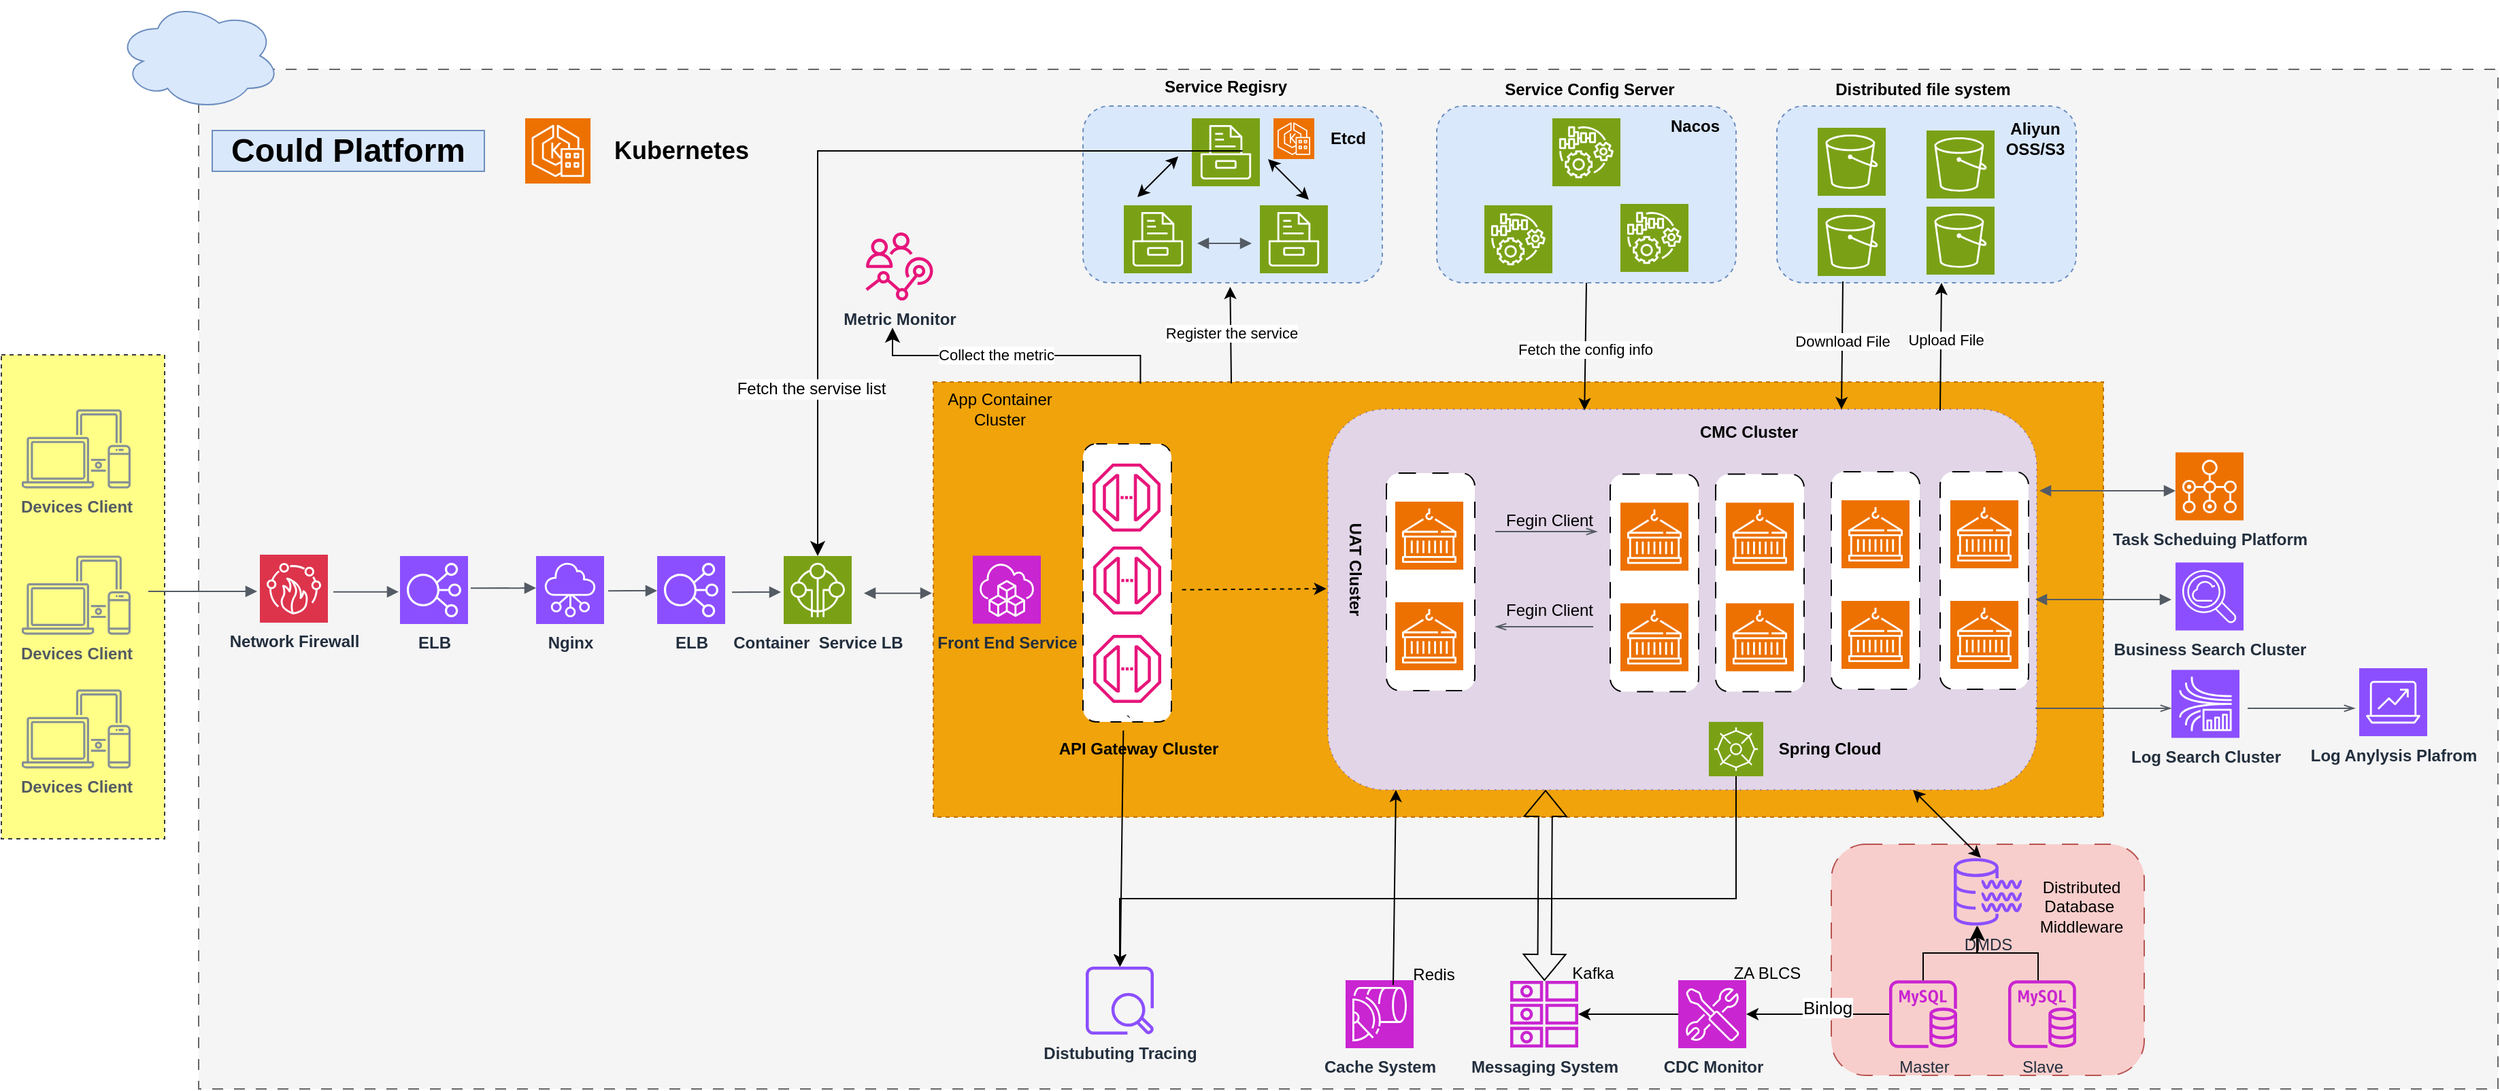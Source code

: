 <mxfile version="23.1.5" type="device">
  <diagram id="Ht1M8jgEwFfnCIfOTk4-" name="Page-1">
    <mxGraphModel dx="1866" dy="1186" grid="1" gridSize="10" guides="1" tooltips="1" connect="1" arrows="1" fold="1" page="1" pageScale="1" pageWidth="1169" pageHeight="827" math="0" shadow="0">
      <root>
        <mxCell id="0" />
        <mxCell id="1" parent="0" />
        <mxCell id="VlhuwPT00PU0j__g9Q57-155" value="" style="rounded=0;whiteSpace=wrap;html=1;fillColor=#ffff88;strokeColor=#36393d;dashed=1;" vertex="1" parent="1">
          <mxGeometry x="45" y="270" width="120" height="356" as="geometry" />
        </mxCell>
        <mxCell id="VlhuwPT00PU0j__g9Q57-2" value="" style="rounded=0;whiteSpace=wrap;html=1;dashed=1;dashPattern=8 8;fillColor=#f5f5f5;fontColor=#333333;strokeColor=#666666;" vertex="1" parent="1">
          <mxGeometry x="190" y="60" width="1690" height="750" as="geometry" />
        </mxCell>
        <mxCell id="VlhuwPT00PU0j__g9Q57-3" value="" style="ellipse;shape=cloud;whiteSpace=wrap;html=1;fillColor=#dae8fc;strokeColor=#6c8ebf;" vertex="1" parent="1">
          <mxGeometry x="130" y="10" width="120" height="80" as="geometry" />
        </mxCell>
        <mxCell id="VlhuwPT00PU0j__g9Q57-4" value="&lt;font style=&quot;font-size: 24px;&quot;&gt;&lt;b&gt;Could Platform&lt;/b&gt;&lt;/font&gt;" style="text;html=1;align=center;verticalAlign=middle;whiteSpace=wrap;rounded=0;fillColor=#dae8fc;strokeColor=#6c8ebf;" vertex="1" parent="1">
          <mxGeometry x="200" y="105" width="200" height="30" as="geometry" />
        </mxCell>
        <mxCell id="VlhuwPT00PU0j__g9Q57-5" value="" style="sketch=0;points=[[0,0,0],[0.25,0,0],[0.5,0,0],[0.75,0,0],[1,0,0],[0,1,0],[0.25,1,0],[0.5,1,0],[0.75,1,0],[1,1,0],[0,0.25,0],[0,0.5,0],[0,0.75,0],[1,0.25,0],[1,0.5,0],[1,0.75,0]];outlineConnect=0;fontColor=#232F3E;fillColor=#ED7100;strokeColor=#ffffff;dashed=0;verticalLabelPosition=bottom;verticalAlign=top;align=center;html=1;fontSize=12;fontStyle=0;aspect=fixed;shape=mxgraph.aws4.resourceIcon;resIcon=mxgraph.aws4.eks_anywhere;" vertex="1" parent="1">
          <mxGeometry x="430" y="96" width="48" height="48" as="geometry" />
        </mxCell>
        <mxCell id="VlhuwPT00PU0j__g9Q57-6" value="&lt;b&gt;&lt;font style=&quot;font-size: 18px;&quot;&gt;Kubernetes&lt;/font&gt;&lt;/b&gt;" style="text;html=1;align=center;verticalAlign=middle;whiteSpace=wrap;rounded=0;" vertex="1" parent="1">
          <mxGeometry x="490" y="105" width="110" height="30" as="geometry" />
        </mxCell>
        <mxCell id="VlhuwPT00PU0j__g9Q57-7" value="&lt;b&gt;Devices Client&lt;/b&gt;" style="sketch=0;outlineConnect=0;gradientColor=none;fontColor=#545B64;strokeColor=none;fillColor=#879196;dashed=0;verticalLabelPosition=bottom;verticalAlign=top;align=center;html=1;fontSize=12;fontStyle=0;aspect=fixed;shape=mxgraph.aws4.illustration_devices;pointerEvents=1" vertex="1" parent="1">
          <mxGeometry x="60" y="417.6" width="80" height="58.4" as="geometry" />
        </mxCell>
        <mxCell id="VlhuwPT00PU0j__g9Q57-9" value="" style="edgeStyle=orthogonalEdgeStyle;html=1;endArrow=block;elbow=vertical;startArrow=none;endFill=1;strokeColor=#545B64;rounded=0;" edge="1" parent="1">
          <mxGeometry width="100" relative="1" as="geometry">
            <mxPoint x="153" y="444" as="sourcePoint" />
            <mxPoint x="233" y="444" as="targetPoint" />
            <Array as="points">
              <mxPoint x="173" y="444" />
              <mxPoint x="173" y="444" />
            </Array>
          </mxGeometry>
        </mxCell>
        <mxCell id="VlhuwPT00PU0j__g9Q57-10" value="&lt;b&gt;Network Firewall&lt;/b&gt;" style="sketch=0;points=[[0,0,0],[0.25,0,0],[0.5,0,0],[0.75,0,0],[1,0,0],[0,1,0],[0.25,1,0],[0.5,1,0],[0.75,1,0],[1,1,0],[0,0.25,0],[0,0.5,0],[0,0.75,0],[1,0.25,0],[1,0.5,0],[1,0.75,0]];outlineConnect=0;fontColor=#232F3E;fillColor=#DD344C;strokeColor=#ffffff;dashed=0;verticalLabelPosition=bottom;verticalAlign=top;align=center;html=1;fontSize=12;fontStyle=0;aspect=fixed;shape=mxgraph.aws4.resourceIcon;resIcon=mxgraph.aws4.firewall_manager;" vertex="1" parent="1">
          <mxGeometry x="235" y="417" width="50" height="50" as="geometry" />
        </mxCell>
        <mxCell id="VlhuwPT00PU0j__g9Q57-12" value="&lt;b&gt;Nginx&lt;/b&gt;" style="sketch=0;points=[[0,0,0],[0.25,0,0],[0.5,0,0],[0.75,0,0],[1,0,0],[0,1,0],[0.25,1,0],[0.5,1,0],[0.75,1,0],[1,1,0],[0,0.25,0],[0,0.5,0],[0,0.75,0],[1,0.25,0],[1,0.5,0],[1,0.75,0]];outlineConnect=0;fontColor=#232F3E;fillColor=#8C4FFF;strokeColor=#ffffff;dashed=0;verticalLabelPosition=bottom;verticalAlign=top;align=center;html=1;fontSize=12;fontStyle=0;aspect=fixed;shape=mxgraph.aws4.resourceIcon;resIcon=mxgraph.aws4.networking_and_content_delivery;" vertex="1" parent="1">
          <mxGeometry x="438" y="418" width="50" height="50" as="geometry" />
        </mxCell>
        <mxCell id="VlhuwPT00PU0j__g9Q57-15" value="&lt;b&gt;ELB&lt;/b&gt;" style="sketch=0;points=[[0,0,0],[0.25,0,0],[0.5,0,0],[0.75,0,0],[1,0,0],[0,1,0],[0.25,1,0],[0.5,1,0],[0.75,1,0],[1,1,0],[0,0.25,0],[0,0.5,0],[0,0.75,0],[1,0.25,0],[1,0.5,0],[1,0.75,0]];outlineConnect=0;fontColor=#232F3E;fillColor=#8C4FFF;strokeColor=#ffffff;dashed=0;verticalLabelPosition=bottom;verticalAlign=top;align=center;html=1;fontSize=12;fontStyle=0;aspect=fixed;shape=mxgraph.aws4.resourceIcon;resIcon=mxgraph.aws4.elastic_load_balancing;" vertex="1" parent="1">
          <mxGeometry x="338" y="418" width="50" height="50" as="geometry" />
        </mxCell>
        <mxCell id="VlhuwPT00PU0j__g9Q57-16" value="&lt;b&gt;ELB&lt;/b&gt;" style="sketch=0;points=[[0,0,0],[0.25,0,0],[0.5,0,0],[0.75,0,0],[1,0,0],[0,1,0],[0.25,1,0],[0.5,1,0],[0.75,1,0],[1,1,0],[0,0.25,0],[0,0.5,0],[0,0.75,0],[1,0.25,0],[1,0.5,0],[1,0.75,0]];outlineConnect=0;fontColor=#232F3E;fillColor=#8C4FFF;strokeColor=#ffffff;dashed=0;verticalLabelPosition=bottom;verticalAlign=top;align=center;html=1;fontSize=12;fontStyle=0;aspect=fixed;shape=mxgraph.aws4.resourceIcon;resIcon=mxgraph.aws4.elastic_load_balancing;" vertex="1" parent="1">
          <mxGeometry x="527" y="418" width="50" height="50" as="geometry" />
        </mxCell>
        <mxCell id="VlhuwPT00PU0j__g9Q57-17" value="&lt;b&gt;Container&amp;nbsp; Service LB&lt;/b&gt;" style="sketch=0;points=[[0,0,0],[0.25,0,0],[0.5,0,0],[0.75,0,0],[1,0,0],[0,1,0],[0.25,1,0],[0.5,1,0],[0.75,1,0],[1,1,0],[0,0.25,0],[0,0.5,0],[0,0.75,0],[1,0.25,0],[1,0.5,0],[1,0.75,0]];outlineConnect=0;fontColor=#232F3E;fillColor=#7AA116;strokeColor=#ffffff;dashed=0;verticalLabelPosition=bottom;verticalAlign=top;align=center;html=1;fontSize=12;fontStyle=0;aspect=fixed;shape=mxgraph.aws4.resourceIcon;resIcon=mxgraph.aws4.internet_of_things;" vertex="1" parent="1">
          <mxGeometry x="620" y="418" width="50" height="50" as="geometry" />
        </mxCell>
        <mxCell id="VlhuwPT00PU0j__g9Q57-18" value="" style="rounded=0;whiteSpace=wrap;html=1;dashed=1;fillColor=#f0a30a;fontColor=#000000;strokeColor=#BD7000;" vertex="1" parent="1">
          <mxGeometry x="730" y="290" width="860" height="320" as="geometry" />
        </mxCell>
        <mxCell id="VlhuwPT00PU0j__g9Q57-22" value="" style="rounded=1;whiteSpace=wrap;html=1;dashed=1;fillColor=#dae8fc;strokeColor=#6c8ebf;" vertex="1" parent="1">
          <mxGeometry x="840" y="87" width="220" height="130" as="geometry" />
        </mxCell>
        <mxCell id="VlhuwPT00PU0j__g9Q57-19" value="" style="sketch=0;points=[[0,0,0],[0.25,0,0],[0.5,0,0],[0.75,0,0],[1,0,0],[0,1,0],[0.25,1,0],[0.5,1,0],[0.75,1,0],[1,1,0],[0,0.25,0],[0,0.5,0],[0,0.75,0],[1,0.25,0],[1,0.5,0],[1,0.75,0]];outlineConnect=0;fontColor=#232F3E;fillColor=#7AA116;strokeColor=#ffffff;dashed=0;verticalLabelPosition=bottom;verticalAlign=top;align=center;html=1;fontSize=12;fontStyle=0;aspect=fixed;shape=mxgraph.aws4.resourceIcon;resIcon=mxgraph.aws4.storage;" vertex="1" parent="1">
          <mxGeometry x="920" y="96" width="50" height="50" as="geometry" />
        </mxCell>
        <mxCell id="VlhuwPT00PU0j__g9Q57-20" value="" style="sketch=0;points=[[0,0,0],[0.25,0,0],[0.5,0,0],[0.75,0,0],[1,0,0],[0,1,0],[0.25,1,0],[0.5,1,0],[0.75,1,0],[1,1,0],[0,0.25,0],[0,0.5,0],[0,0.75,0],[1,0.25,0],[1,0.5,0],[1,0.75,0]];outlineConnect=0;fontColor=#232F3E;fillColor=#7AA116;strokeColor=#ffffff;dashed=0;verticalLabelPosition=bottom;verticalAlign=top;align=center;html=1;fontSize=12;fontStyle=0;aspect=fixed;shape=mxgraph.aws4.resourceIcon;resIcon=mxgraph.aws4.storage;" vertex="1" parent="1">
          <mxGeometry x="870" y="160" width="50" height="50" as="geometry" />
        </mxCell>
        <mxCell id="VlhuwPT00PU0j__g9Q57-21" value="" style="sketch=0;points=[[0,0,0],[0.25,0,0],[0.5,0,0],[0.75,0,0],[1,0,0],[0,1,0],[0.25,1,0],[0.5,1,0],[0.75,1,0],[1,1,0],[0,0.25,0],[0,0.5,0],[0,0.75,0],[1,0.25,0],[1,0.5,0],[1,0.75,0]];outlineConnect=0;fontColor=#232F3E;fillColor=#7AA116;strokeColor=#ffffff;dashed=0;verticalLabelPosition=bottom;verticalAlign=top;align=center;html=1;fontSize=12;fontStyle=0;aspect=fixed;shape=mxgraph.aws4.resourceIcon;resIcon=mxgraph.aws4.storage;" vertex="1" parent="1">
          <mxGeometry x="970" y="160" width="50" height="50" as="geometry" />
        </mxCell>
        <mxCell id="VlhuwPT00PU0j__g9Q57-23" value="&lt;b&gt;Service Regisry&lt;/b&gt;" style="text;html=1;align=center;verticalAlign=middle;whiteSpace=wrap;rounded=0;" vertex="1" parent="1">
          <mxGeometry x="890" y="58" width="110" height="30" as="geometry" />
        </mxCell>
        <mxCell id="VlhuwPT00PU0j__g9Q57-25" value="" style="rounded=1;whiteSpace=wrap;html=1;dashed=1;fillColor=#dae8fc;strokeColor=#6c8ebf;" vertex="1" parent="1">
          <mxGeometry x="1100" y="87" width="220" height="130" as="geometry" />
        </mxCell>
        <mxCell id="VlhuwPT00PU0j__g9Q57-24" value="" style="sketch=0;points=[[0,0,0],[0.25,0,0],[0.5,0,0],[0.75,0,0],[1,0,0],[0,1,0],[0.25,1,0],[0.5,1,0],[0.75,1,0],[1,1,0],[0,0.25,0],[0,0.5,0],[0,0.75,0],[1,0.25,0],[1,0.5,0],[1,0.75,0]];outlineConnect=0;fontColor=#232F3E;fillColor=#7AA116;strokeColor=#ffffff;dashed=0;verticalLabelPosition=bottom;verticalAlign=top;align=center;html=1;fontSize=12;fontStyle=0;aspect=fixed;shape=mxgraph.aws4.resourceIcon;resIcon=mxgraph.aws4.iot_things_graph;" vertex="1" parent="1">
          <mxGeometry x="1185" y="96" width="50" height="50" as="geometry" />
        </mxCell>
        <mxCell id="VlhuwPT00PU0j__g9Q57-27" value="" style="sketch=0;points=[[0,0,0],[0.25,0,0],[0.5,0,0],[0.75,0,0],[1,0,0],[0,1,0],[0.25,1,0],[0.5,1,0],[0.75,1,0],[1,1,0],[0,0.25,0],[0,0.5,0],[0,0.75,0],[1,0.25,0],[1,0.5,0],[1,0.75,0]];outlineConnect=0;fontColor=#232F3E;fillColor=#7AA116;strokeColor=#ffffff;dashed=0;verticalLabelPosition=bottom;verticalAlign=top;align=center;html=1;fontSize=12;fontStyle=0;aspect=fixed;shape=mxgraph.aws4.resourceIcon;resIcon=mxgraph.aws4.iot_things_graph;" vertex="1" parent="1">
          <mxGeometry x="1135" y="160" width="50" height="50" as="geometry" />
        </mxCell>
        <mxCell id="VlhuwPT00PU0j__g9Q57-28" value="" style="sketch=0;points=[[0,0,0],[0.25,0,0],[0.5,0,0],[0.75,0,0],[1,0,0],[0,1,0],[0.25,1,0],[0.5,1,0],[0.75,1,0],[1,1,0],[0,0.25,0],[0,0.5,0],[0,0.75,0],[1,0.25,0],[1,0.5,0],[1,0.75,0]];outlineConnect=0;fontColor=#232F3E;fillColor=#7AA116;strokeColor=#ffffff;dashed=0;verticalLabelPosition=bottom;verticalAlign=top;align=center;html=1;fontSize=12;fontStyle=0;aspect=fixed;shape=mxgraph.aws4.resourceIcon;resIcon=mxgraph.aws4.iot_things_graph;" vertex="1" parent="1">
          <mxGeometry x="1235" y="159" width="50" height="50" as="geometry" />
        </mxCell>
        <mxCell id="VlhuwPT00PU0j__g9Q57-29" value="&lt;b&gt;Service Config Server&lt;/b&gt;" style="text;html=1;align=center;verticalAlign=middle;whiteSpace=wrap;rounded=0;" vertex="1" parent="1">
          <mxGeometry x="1125" y="60" width="175" height="30" as="geometry" />
        </mxCell>
        <mxCell id="VlhuwPT00PU0j__g9Q57-30" value="" style="rounded=1;whiteSpace=wrap;html=1;dashed=1;fillColor=#dae8fc;strokeColor=#6c8ebf;" vertex="1" parent="1">
          <mxGeometry x="1350" y="87" width="220" height="130" as="geometry" />
        </mxCell>
        <mxCell id="VlhuwPT00PU0j__g9Q57-31" value="&lt;b&gt;Distributed file system&lt;/b&gt;" style="text;html=1;align=center;verticalAlign=middle;whiteSpace=wrap;rounded=0;" vertex="1" parent="1">
          <mxGeometry x="1370" y="60" width="175" height="30" as="geometry" />
        </mxCell>
        <mxCell id="VlhuwPT00PU0j__g9Q57-32" value="&lt;b&gt;Etcd&lt;/b&gt;" style="text;html=1;align=center;verticalAlign=middle;whiteSpace=wrap;rounded=0;" vertex="1" parent="1">
          <mxGeometry x="1005" y="96" width="60" height="30" as="geometry" />
        </mxCell>
        <mxCell id="VlhuwPT00PU0j__g9Q57-33" value="" style="sketch=0;points=[[0,0,0],[0.25,0,0],[0.5,0,0],[0.75,0,0],[1,0,0],[0,1,0],[0.25,1,0],[0.5,1,0],[0.75,1,0],[1,1,0],[0,0.25,0],[0,0.5,0],[0,0.75,0],[1,0.25,0],[1,0.5,0],[1,0.75,0]];outlineConnect=0;fontColor=#232F3E;fillColor=#ED7100;strokeColor=#ffffff;dashed=0;verticalLabelPosition=bottom;verticalAlign=top;align=center;html=1;fontSize=12;fontStyle=0;aspect=fixed;shape=mxgraph.aws4.resourceIcon;resIcon=mxgraph.aws4.eks_anywhere;" vertex="1" parent="1">
          <mxGeometry x="980" y="96" width="30" height="30" as="geometry" />
        </mxCell>
        <mxCell id="VlhuwPT00PU0j__g9Q57-34" value="&lt;b&gt;Nacos&lt;/b&gt;" style="text;html=1;align=center;verticalAlign=middle;whiteSpace=wrap;rounded=0;" vertex="1" parent="1">
          <mxGeometry x="1260" y="87" width="60" height="30" as="geometry" />
        </mxCell>
        <mxCell id="VlhuwPT00PU0j__g9Q57-35" value="" style="sketch=0;points=[[0,0,0],[0.25,0,0],[0.5,0,0],[0.75,0,0],[1,0,0],[0,1,0],[0.25,1,0],[0.5,1,0],[0.75,1,0],[1,1,0],[0,0.25,0],[0,0.5,0],[0,0.75,0],[1,0.25,0],[1,0.5,0],[1,0.75,0]];outlineConnect=0;fontColor=#232F3E;fillColor=#7AA116;strokeColor=#ffffff;dashed=0;verticalLabelPosition=bottom;verticalAlign=top;align=center;html=1;fontSize=12;fontStyle=0;aspect=fixed;shape=mxgraph.aws4.resourceIcon;resIcon=mxgraph.aws4.s3;" vertex="1" parent="1">
          <mxGeometry x="1380" y="103" width="50" height="50" as="geometry" />
        </mxCell>
        <mxCell id="VlhuwPT00PU0j__g9Q57-36" value="" style="sketch=0;points=[[0,0,0],[0.25,0,0],[0.5,0,0],[0.75,0,0],[1,0,0],[0,1,0],[0.25,1,0],[0.5,1,0],[0.75,1,0],[1,1,0],[0,0.25,0],[0,0.5,0],[0,0.75,0],[1,0.25,0],[1,0.5,0],[1,0.75,0]];outlineConnect=0;fontColor=#232F3E;fillColor=#7AA116;strokeColor=#ffffff;dashed=0;verticalLabelPosition=bottom;verticalAlign=top;align=center;html=1;fontSize=12;fontStyle=0;aspect=fixed;shape=mxgraph.aws4.resourceIcon;resIcon=mxgraph.aws4.s3;" vertex="1" parent="1">
          <mxGeometry x="1460" y="105" width="50" height="50" as="geometry" />
        </mxCell>
        <mxCell id="VlhuwPT00PU0j__g9Q57-37" value="" style="sketch=0;points=[[0,0,0],[0.25,0,0],[0.5,0,0],[0.75,0,0],[1,0,0],[0,1,0],[0.25,1,0],[0.5,1,0],[0.75,1,0],[1,1,0],[0,0.25,0],[0,0.5,0],[0,0.75,0],[1,0.25,0],[1,0.5,0],[1,0.75,0]];outlineConnect=0;fontColor=#232F3E;fillColor=#7AA116;strokeColor=#ffffff;dashed=0;verticalLabelPosition=bottom;verticalAlign=top;align=center;html=1;fontSize=12;fontStyle=0;aspect=fixed;shape=mxgraph.aws4.resourceIcon;resIcon=mxgraph.aws4.s3;" vertex="1" parent="1">
          <mxGeometry x="1380" y="162" width="50" height="50" as="geometry" />
        </mxCell>
        <mxCell id="VlhuwPT00PU0j__g9Q57-38" value="" style="sketch=0;points=[[0,0,0],[0.25,0,0],[0.5,0,0],[0.75,0,0],[1,0,0],[0,1,0],[0.25,1,0],[0.5,1,0],[0.75,1,0],[1,1,0],[0,0.25,0],[0,0.5,0],[0,0.75,0],[1,0.25,0],[1,0.5,0],[1,0.75,0]];outlineConnect=0;fontColor=#232F3E;fillColor=#7AA116;strokeColor=#ffffff;dashed=0;verticalLabelPosition=bottom;verticalAlign=top;align=center;html=1;fontSize=12;fontStyle=0;aspect=fixed;shape=mxgraph.aws4.resourceIcon;resIcon=mxgraph.aws4.s3;" vertex="1" parent="1">
          <mxGeometry x="1460" y="161" width="50" height="50" as="geometry" />
        </mxCell>
        <mxCell id="VlhuwPT00PU0j__g9Q57-39" value="Aliyun OSS/S3" style="text;html=1;align=center;verticalAlign=middle;whiteSpace=wrap;rounded=0;fontStyle=1" vertex="1" parent="1">
          <mxGeometry x="1510" y="96" width="60" height="30" as="geometry" />
        </mxCell>
        <mxCell id="VlhuwPT00PU0j__g9Q57-40" value="&lt;b&gt;Metric Monitor&lt;/b&gt;" style="sketch=0;outlineConnect=0;fontColor=#232F3E;gradientColor=none;fillColor=#E7157B;strokeColor=none;dashed=0;verticalLabelPosition=bottom;verticalAlign=top;align=center;html=1;fontSize=12;fontStyle=0;aspect=fixed;pointerEvents=1;shape=mxgraph.aws4.cloudwatch_cross_account_observability;" vertex="1" parent="1">
          <mxGeometry x="680" y="180" width="50" height="50" as="geometry" />
        </mxCell>
        <mxCell id="VlhuwPT00PU0j__g9Q57-41" value="" style="endArrow=classic;startArrow=classic;html=1;rounded=0;" edge="1" parent="1">
          <mxGeometry width="50" height="50" relative="1" as="geometry">
            <mxPoint x="880" y="154" as="sourcePoint" />
            <mxPoint x="910" y="124" as="targetPoint" />
          </mxGeometry>
        </mxCell>
        <mxCell id="VlhuwPT00PU0j__g9Q57-42" value="" style="endArrow=classic;startArrow=classic;html=1;rounded=0;" edge="1" parent="1">
          <mxGeometry width="50" height="50" relative="1" as="geometry">
            <mxPoint x="1006.0" y="156" as="sourcePoint" />
            <mxPoint x="976.0" y="126" as="targetPoint" />
          </mxGeometry>
        </mxCell>
        <mxCell id="VlhuwPT00PU0j__g9Q57-44" value="" style="edgeStyle=orthogonalEdgeStyle;html=1;endArrow=block;elbow=vertical;startArrow=block;startFill=1;endFill=1;strokeColor=#545B64;rounded=0;" edge="1" parent="1">
          <mxGeometry width="100" relative="1" as="geometry">
            <mxPoint x="924" y="188" as="sourcePoint" />
            <mxPoint x="964" y="188" as="targetPoint" />
          </mxGeometry>
        </mxCell>
        <mxCell id="VlhuwPT00PU0j__g9Q57-48" value="" style="edgeStyle=segmentEdgeStyle;endArrow=classic;html=1;curved=0;rounded=0;endSize=8;startSize=8;exitX=0.454;exitY=0.08;exitDx=0;exitDy=0;exitPerimeter=0;" edge="1" parent="1" source="VlhuwPT00PU0j__g9Q57-2" target="VlhuwPT00PU0j__g9Q57-17">
          <mxGeometry width="50" height="50" relative="1" as="geometry">
            <mxPoint x="790" y="310" as="sourcePoint" />
            <mxPoint x="840" y="260" as="targetPoint" />
          </mxGeometry>
        </mxCell>
        <mxCell id="VlhuwPT00PU0j__g9Q57-49" value="&lt;font style=&quot;font-size: 12px;&quot;&gt;Fetch the servise list&lt;/font&gt;" style="edgeLabel;html=1;align=center;verticalAlign=middle;resizable=0;points=[];" vertex="1" connectable="0" parent="VlhuwPT00PU0j__g9Q57-48">
          <mxGeometry x="-0.101" y="-1" relative="1" as="geometry">
            <mxPoint x="-43" y="176" as="offset" />
          </mxGeometry>
        </mxCell>
        <mxCell id="VlhuwPT00PU0j__g9Q57-50" value="App Container Cluster" style="text;html=1;align=center;verticalAlign=middle;whiteSpace=wrap;rounded=0;" vertex="1" parent="1">
          <mxGeometry x="729" y="295" width="100" height="30" as="geometry" />
        </mxCell>
        <mxCell id="VlhuwPT00PU0j__g9Q57-51" value="&lt;b&gt;Front End Service&lt;/b&gt;" style="sketch=0;points=[[0,0,0],[0.25,0,0],[0.5,0,0],[0.75,0,0],[1,0,0],[0,1,0],[0.25,1,0],[0.5,1,0],[0.75,1,0],[1,1,0],[0,0.25,0],[0,0.5,0],[0,0.75,0],[1,0.25,0],[1,0.5,0],[1,0.75,0]];outlineConnect=0;fontColor=#232F3E;fillColor=#C925D1;strokeColor=#ffffff;dashed=0;verticalLabelPosition=bottom;verticalAlign=top;align=center;html=1;fontSize=12;fontStyle=0;aspect=fixed;shape=mxgraph.aws4.resourceIcon;resIcon=mxgraph.aws4.cloud_development_kit;" vertex="1" parent="1">
          <mxGeometry x="759" y="417.8" width="50" height="50" as="geometry" />
        </mxCell>
        <mxCell id="VlhuwPT00PU0j__g9Q57-55" value="" style="rounded=1;whiteSpace=wrap;html=1;dashed=1;dashPattern=8 8;" vertex="1" parent="1">
          <mxGeometry x="840" y="335.5" width="65" height="204.5" as="geometry" />
        </mxCell>
        <mxCell id="VlhuwPT00PU0j__g9Q57-56" value="" style="sketch=0;outlineConnect=0;fontColor=#232F3E;gradientColor=none;fillColor=#E7157B;strokeColor=none;dashed=0;verticalLabelPosition=bottom;verticalAlign=top;align=center;html=1;fontSize=12;fontStyle=0;aspect=fixed;pointerEvents=1;shape=mxgraph.aws4.endpoint;" vertex="1" parent="1">
          <mxGeometry x="847" y="350" width="50" height="50" as="geometry" />
        </mxCell>
        <mxCell id="VlhuwPT00PU0j__g9Q57-57" value="" style="sketch=0;outlineConnect=0;fontColor=#232F3E;gradientColor=none;fillColor=#E7157B;strokeColor=none;dashed=0;verticalLabelPosition=bottom;verticalAlign=top;align=center;html=1;fontSize=12;fontStyle=0;aspect=fixed;pointerEvents=1;shape=mxgraph.aws4.endpoint;" vertex="1" parent="1">
          <mxGeometry x="847.5" y="411" width="50" height="50" as="geometry" />
        </mxCell>
        <mxCell id="VlhuwPT00PU0j__g9Q57-58" value="`" style="sketch=0;outlineConnect=0;fontColor=#232F3E;gradientColor=none;fillColor=#E7157B;strokeColor=none;dashed=0;verticalLabelPosition=bottom;verticalAlign=top;align=center;html=1;fontSize=12;fontStyle=0;aspect=fixed;pointerEvents=1;shape=mxgraph.aws4.endpoint;" vertex="1" parent="1">
          <mxGeometry x="847.5" y="476" width="50" height="50" as="geometry" />
        </mxCell>
        <mxCell id="VlhuwPT00PU0j__g9Q57-59" value="API Gateway Cluster" style="text;html=1;align=center;verticalAlign=middle;whiteSpace=wrap;rounded=0;fontStyle=1" vertex="1" parent="1">
          <mxGeometry x="811" y="545" width="140" height="30" as="geometry" />
        </mxCell>
        <mxCell id="VlhuwPT00PU0j__g9Q57-60" value="" style="rounded=1;whiteSpace=wrap;html=1;dashed=1;dashPattern=1 4;fillColor=#e1d5e7;strokeColor=#9673a6;" vertex="1" parent="1">
          <mxGeometry x="1020" y="310" width="521" height="280" as="geometry" />
        </mxCell>
        <mxCell id="VlhuwPT00PU0j__g9Q57-61" value="UAT Cluster" style="text;html=1;align=center;verticalAlign=middle;whiteSpace=wrap;rounded=0;rotation=90;fontStyle=1" vertex="1" parent="1">
          <mxGeometry x="970" y="413" width="140" height="30" as="geometry" />
        </mxCell>
        <mxCell id="VlhuwPT00PU0j__g9Q57-62" value="" style="rounded=1;whiteSpace=wrap;html=1;dashed=1;dashPattern=12 12;" vertex="1" parent="1">
          <mxGeometry x="1063" y="357" width="65" height="160" as="geometry" />
        </mxCell>
        <mxCell id="VlhuwPT00PU0j__g9Q57-63" value="" style="sketch=0;points=[[0,0,0],[0.25,0,0],[0.5,0,0],[0.75,0,0],[1,0,0],[0,1,0],[0.25,1,0],[0.5,1,0],[0.75,1,0],[1,1,0],[0,0.25,0],[0,0.5,0],[0,0.75,0],[1,0.25,0],[1,0.5,0],[1,0.75,0]];outlineConnect=0;fontColor=#232F3E;fillColor=#ED7100;strokeColor=#ffffff;dashed=0;verticalLabelPosition=bottom;verticalAlign=top;align=center;html=1;fontSize=12;fontStyle=0;aspect=fixed;shape=mxgraph.aws4.resourceIcon;resIcon=mxgraph.aws4.containers;" vertex="1" parent="1">
          <mxGeometry x="1069.5" y="378" width="50" height="50" as="geometry" />
        </mxCell>
        <mxCell id="VlhuwPT00PU0j__g9Q57-64" value="" style="sketch=0;points=[[0,0,0],[0.25,0,0],[0.5,0,0],[0.75,0,0],[1,0,0],[0,1,0],[0.25,1,0],[0.5,1,0],[0.75,1,0],[1,1,0],[0,0.25,0],[0,0.5,0],[0,0.75,0],[1,0.25,0],[1,0.5,0],[1,0.75,0]];outlineConnect=0;fontColor=#232F3E;fillColor=#ED7100;strokeColor=#ffffff;dashed=0;verticalLabelPosition=bottom;verticalAlign=top;align=center;html=1;fontSize=12;fontStyle=0;aspect=fixed;shape=mxgraph.aws4.resourceIcon;resIcon=mxgraph.aws4.containers;" vertex="1" parent="1">
          <mxGeometry x="1069.5" y="452" width="50" height="50" as="geometry" />
        </mxCell>
        <mxCell id="VlhuwPT00PU0j__g9Q57-68" value="" style="rounded=1;whiteSpace=wrap;html=1;dashed=1;dashPattern=12 12;" vertex="1" parent="1">
          <mxGeometry x="1227.5" y="357.75" width="65" height="160" as="geometry" />
        </mxCell>
        <mxCell id="VlhuwPT00PU0j__g9Q57-69" value="" style="sketch=0;points=[[0,0,0],[0.25,0,0],[0.5,0,0],[0.75,0,0],[1,0,0],[0,1,0],[0.25,1,0],[0.5,1,0],[0.75,1,0],[1,1,0],[0,0.25,0],[0,0.5,0],[0,0.75,0],[1,0.25,0],[1,0.5,0],[1,0.75,0]];outlineConnect=0;fontColor=#232F3E;fillColor=#ED7100;strokeColor=#ffffff;dashed=0;verticalLabelPosition=bottom;verticalAlign=top;align=center;html=1;fontSize=12;fontStyle=0;aspect=fixed;shape=mxgraph.aws4.resourceIcon;resIcon=mxgraph.aws4.containers;" vertex="1" parent="1">
          <mxGeometry x="1235" y="378.75" width="50" height="50" as="geometry" />
        </mxCell>
        <mxCell id="VlhuwPT00PU0j__g9Q57-70" value="" style="sketch=0;points=[[0,0,0],[0.25,0,0],[0.5,0,0],[0.75,0,0],[1,0,0],[0,1,0],[0.25,1,0],[0.5,1,0],[0.75,1,0],[1,1,0],[0,0.25,0],[0,0.5,0],[0,0.75,0],[1,0.25,0],[1,0.5,0],[1,0.75,0]];outlineConnect=0;fontColor=#232F3E;fillColor=#ED7100;strokeColor=#ffffff;dashed=0;verticalLabelPosition=bottom;verticalAlign=top;align=center;html=1;fontSize=12;fontStyle=0;aspect=fixed;shape=mxgraph.aws4.resourceIcon;resIcon=mxgraph.aws4.containers;" vertex="1" parent="1">
          <mxGeometry x="1235" y="452.75" width="50" height="50" as="geometry" />
        </mxCell>
        <mxCell id="VlhuwPT00PU0j__g9Q57-73" value="CMC Cluster" style="text;html=1;align=center;verticalAlign=middle;whiteSpace=wrap;rounded=0;fontStyle=1" vertex="1" parent="1">
          <mxGeometry x="1277.5" y="311.8" width="102.5" height="30" as="geometry" />
        </mxCell>
        <mxCell id="VlhuwPT00PU0j__g9Q57-74" value="&lt;b&gt;Task Scheduing Platform&lt;/b&gt;" style="sketch=0;points=[[0,0,0],[0.25,0,0],[0.5,0,0],[0.75,0,0],[1,0,0],[0,1,0],[0.25,1,0],[0.5,1,0],[0.75,1,0],[1,1,0],[0,0.25,0],[0,0.5,0],[0,0.75,0],[1,0.25,0],[1,0.5,0],[1,0.75,0]];outlineConnect=0;fontColor=#232F3E;fillColor=#ED7100;strokeColor=#ffffff;dashed=0;verticalLabelPosition=bottom;verticalAlign=top;align=center;html=1;fontSize=12;fontStyle=0;aspect=fixed;shape=mxgraph.aws4.resourceIcon;resIcon=mxgraph.aws4.batch;" vertex="1" parent="1">
          <mxGeometry x="1643" y="341.8" width="50" height="50" as="geometry" />
        </mxCell>
        <mxCell id="VlhuwPT00PU0j__g9Q57-75" value="&lt;b&gt;Log Search Cluster&lt;/b&gt;" style="sketch=0;points=[[0,0,0],[0.25,0,0],[0.5,0,0],[0.75,0,0],[1,0,0],[0,1,0],[0.25,1,0],[0.5,1,0],[0.75,1,0],[1,1,0],[0,0.25,0],[0,0.5,0],[0,0.75,0],[1,0.25,0],[1,0.5,0],[1,0.75,0]];outlineConnect=0;fontColor=#232F3E;fillColor=#8C4FFF;strokeColor=#ffffff;dashed=0;verticalLabelPosition=bottom;verticalAlign=top;align=center;html=1;fontSize=12;fontStyle=0;aspect=fixed;shape=mxgraph.aws4.resourceIcon;resIcon=mxgraph.aws4.kinesis_data_analytics;" vertex="1" parent="1">
          <mxGeometry x="1640" y="501.8" width="50" height="50" as="geometry" />
        </mxCell>
        <mxCell id="VlhuwPT00PU0j__g9Q57-151" style="edgeStyle=orthogonalEdgeStyle;rounded=0;orthogonalLoop=1;jettySize=auto;html=1;" edge="1" parent="1" source="VlhuwPT00PU0j__g9Q57-76" target="VlhuwPT00PU0j__g9Q57-126">
          <mxGeometry relative="1" as="geometry">
            <Array as="points">
              <mxPoint x="1320" y="670" />
              <mxPoint x="867" y="670" />
            </Array>
          </mxGeometry>
        </mxCell>
        <mxCell id="VlhuwPT00PU0j__g9Q57-76" value="" style="sketch=0;points=[[0,0,0],[0.25,0,0],[0.5,0,0],[0.75,0,0],[1,0,0],[0,1,0],[0.25,1,0],[0.5,1,0],[0.75,1,0],[1,1,0],[0,0.25,0],[0,0.5,0],[0,0.75,0],[1,0.25,0],[1,0.5,0],[1,0.75,0]];outlineConnect=0;fontColor=#232F3E;fillColor=#7AA116;strokeColor=#ffffff;dashed=0;verticalLabelPosition=bottom;verticalAlign=top;align=center;html=1;fontSize=12;fontStyle=0;aspect=fixed;shape=mxgraph.aws4.resourceIcon;resIcon=mxgraph.aws4.reserved_instance_reporting;" vertex="1" parent="1">
          <mxGeometry x="1300" y="540" width="40" height="40" as="geometry" />
        </mxCell>
        <mxCell id="VlhuwPT00PU0j__g9Q57-77" value="&lt;b&gt;Spring Cloud&lt;/b&gt;" style="text;html=1;align=center;verticalAlign=middle;whiteSpace=wrap;rounded=0;" vertex="1" parent="1">
          <mxGeometry x="1338" y="545" width="102" height="30" as="geometry" />
        </mxCell>
        <mxCell id="VlhuwPT00PU0j__g9Q57-78" value="&lt;b&gt;Business Search Cluster&lt;/b&gt;" style="sketch=0;points=[[0,0,0],[0.25,0,0],[0.5,0,0],[0.75,0,0],[1,0,0],[0,1,0],[0.25,1,0],[0.5,1,0],[0.75,1,0],[1,1,0],[0,0.25,0],[0,0.5,0],[0,0.75,0],[1,0.25,0],[1,0.5,0],[1,0.75,0]];outlineConnect=0;fontColor=#232F3E;fillColor=#8C4FFF;strokeColor=#ffffff;dashed=0;verticalLabelPosition=bottom;verticalAlign=top;align=center;html=1;fontSize=12;fontStyle=0;aspect=fixed;shape=mxgraph.aws4.resourceIcon;resIcon=mxgraph.aws4.cloudsearch2;" vertex="1" parent="1">
          <mxGeometry x="1643" y="422.8" width="50" height="50" as="geometry" />
        </mxCell>
        <mxCell id="VlhuwPT00PU0j__g9Q57-79" value="&lt;b&gt;Log Anylysis Plafrom&lt;/b&gt;" style="sketch=0;points=[[0,0,0],[0.25,0,0],[0.5,0,0],[0.75,0,0],[1,0,0],[0,1,0],[0.25,1,0],[0.5,1,0],[0.75,1,0],[1,1,0],[0,0.25,0],[0,0.5,0],[0,0.75,0],[1,0.25,0],[1,0.5,0],[1,0.75,0]];outlineConnect=0;fontColor=#232F3E;fillColor=#8C4FFF;strokeColor=#ffffff;dashed=0;verticalLabelPosition=bottom;verticalAlign=top;align=center;html=1;fontSize=12;fontStyle=0;aspect=fixed;shape=mxgraph.aws4.resourceIcon;resIcon=mxgraph.aws4.analytics;" vertex="1" parent="1">
          <mxGeometry x="1778" y="500.55" width="50" height="50" as="geometry" />
        </mxCell>
        <mxCell id="VlhuwPT00PU0j__g9Q57-80" value="" style="edgeStyle=elbowEdgeStyle;elbow=vertical;endArrow=classic;html=1;curved=0;rounded=0;endSize=8;startSize=8;exitX=0.177;exitY=0.004;exitDx=0;exitDy=0;exitPerimeter=0;" edge="1" parent="1" source="VlhuwPT00PU0j__g9Q57-18">
          <mxGeometry width="50" height="50" relative="1" as="geometry">
            <mxPoint x="650" y="300" as="sourcePoint" />
            <mxPoint x="700" y="250" as="targetPoint" />
          </mxGeometry>
        </mxCell>
        <mxCell id="VlhuwPT00PU0j__g9Q57-81" value="Collect the metric" style="edgeLabel;html=1;align=center;verticalAlign=middle;resizable=0;points=[];" vertex="1" connectable="0" parent="VlhuwPT00PU0j__g9Q57-80">
          <mxGeometry x="0.333" y="-1" relative="1" as="geometry">
            <mxPoint x="22" as="offset" />
          </mxGeometry>
        </mxCell>
        <mxCell id="VlhuwPT00PU0j__g9Q57-83" value="" style="endArrow=classic;html=1;rounded=0;" edge="1" parent="1">
          <mxGeometry width="50" height="50" relative="1" as="geometry">
            <mxPoint x="949" y="291" as="sourcePoint" />
            <mxPoint x="948.16" y="220" as="targetPoint" />
          </mxGeometry>
        </mxCell>
        <mxCell id="VlhuwPT00PU0j__g9Q57-84" value="Register the service" style="edgeLabel;html=1;align=center;verticalAlign=middle;resizable=0;points=[];" vertex="1" connectable="0" parent="VlhuwPT00PU0j__g9Q57-83">
          <mxGeometry x="0.195" relative="1" as="geometry">
            <mxPoint y="5" as="offset" />
          </mxGeometry>
        </mxCell>
        <mxCell id="VlhuwPT00PU0j__g9Q57-85" value="" style="endArrow=classic;html=1;rounded=0;exitX=0.5;exitY=1;exitDx=0;exitDy=0;entryX=0.362;entryY=0.003;entryDx=0;entryDy=0;entryPerimeter=0;" edge="1" parent="1" source="VlhuwPT00PU0j__g9Q57-25" target="VlhuwPT00PU0j__g9Q57-60">
          <mxGeometry width="50" height="50" relative="1" as="geometry">
            <mxPoint x="1170" y="217" as="sourcePoint" />
            <mxPoint x="1170" y="283" as="targetPoint" />
          </mxGeometry>
        </mxCell>
        <mxCell id="VlhuwPT00PU0j__g9Q57-86" value="Fetch the config info" style="edgeLabel;html=1;align=center;verticalAlign=middle;resizable=0;points=[];" vertex="1" connectable="0" parent="VlhuwPT00PU0j__g9Q57-85">
          <mxGeometry x="0.195" relative="1" as="geometry">
            <mxPoint y="-7" as="offset" />
          </mxGeometry>
        </mxCell>
        <mxCell id="VlhuwPT00PU0j__g9Q57-87" value="" style="rounded=1;whiteSpace=wrap;html=1;dashed=1;dashPattern=12 12;" vertex="1" parent="1">
          <mxGeometry x="1305" y="357.75" width="65" height="160" as="geometry" />
        </mxCell>
        <mxCell id="VlhuwPT00PU0j__g9Q57-88" value="" style="sketch=0;points=[[0,0,0],[0.25,0,0],[0.5,0,0],[0.75,0,0],[1,0,0],[0,1,0],[0.25,1,0],[0.5,1,0],[0.75,1,0],[1,1,0],[0,0.25,0],[0,0.5,0],[0,0.75,0],[1,0.25,0],[1,0.5,0],[1,0.75,0]];outlineConnect=0;fontColor=#232F3E;fillColor=#ED7100;strokeColor=#ffffff;dashed=0;verticalLabelPosition=bottom;verticalAlign=top;align=center;html=1;fontSize=12;fontStyle=0;aspect=fixed;shape=mxgraph.aws4.resourceIcon;resIcon=mxgraph.aws4.containers;" vertex="1" parent="1">
          <mxGeometry x="1312.5" y="378.75" width="50" height="50" as="geometry" />
        </mxCell>
        <mxCell id="VlhuwPT00PU0j__g9Q57-89" value="" style="sketch=0;points=[[0,0,0],[0.25,0,0],[0.5,0,0],[0.75,0,0],[1,0,0],[0,1,0],[0.25,1,0],[0.5,1,0],[0.75,1,0],[1,1,0],[0,0.25,0],[0,0.5,0],[0,0.75,0],[1,0.25,0],[1,0.5,0],[1,0.75,0]];outlineConnect=0;fontColor=#232F3E;fillColor=#ED7100;strokeColor=#ffffff;dashed=0;verticalLabelPosition=bottom;verticalAlign=top;align=center;html=1;fontSize=12;fontStyle=0;aspect=fixed;shape=mxgraph.aws4.resourceIcon;resIcon=mxgraph.aws4.containers;" vertex="1" parent="1">
          <mxGeometry x="1312.5" y="452.75" width="50" height="50" as="geometry" />
        </mxCell>
        <mxCell id="VlhuwPT00PU0j__g9Q57-93" value="" style="rounded=1;whiteSpace=wrap;html=1;dashed=1;dashPattern=12 12;" vertex="1" parent="1">
          <mxGeometry x="1390" y="356" width="65" height="160" as="geometry" />
        </mxCell>
        <mxCell id="VlhuwPT00PU0j__g9Q57-94" value="" style="sketch=0;points=[[0,0,0],[0.25,0,0],[0.5,0,0],[0.75,0,0],[1,0,0],[0,1,0],[0.25,1,0],[0.5,1,0],[0.75,1,0],[1,1,0],[0,0.25,0],[0,0.5,0],[0,0.75,0],[1,0.25,0],[1,0.5,0],[1,0.75,0]];outlineConnect=0;fontColor=#232F3E;fillColor=#ED7100;strokeColor=#ffffff;dashed=0;verticalLabelPosition=bottom;verticalAlign=top;align=center;html=1;fontSize=12;fontStyle=0;aspect=fixed;shape=mxgraph.aws4.resourceIcon;resIcon=mxgraph.aws4.containers;" vertex="1" parent="1">
          <mxGeometry x="1397.5" y="377" width="50" height="50" as="geometry" />
        </mxCell>
        <mxCell id="VlhuwPT00PU0j__g9Q57-95" value="" style="sketch=0;points=[[0,0,0],[0.25,0,0],[0.5,0,0],[0.75,0,0],[1,0,0],[0,1,0],[0.25,1,0],[0.5,1,0],[0.75,1,0],[1,1,0],[0,0.25,0],[0,0.5,0],[0,0.75,0],[1,0.25,0],[1,0.5,0],[1,0.75,0]];outlineConnect=0;fontColor=#232F3E;fillColor=#ED7100;strokeColor=#ffffff;dashed=0;verticalLabelPosition=bottom;verticalAlign=top;align=center;html=1;fontSize=12;fontStyle=0;aspect=fixed;shape=mxgraph.aws4.resourceIcon;resIcon=mxgraph.aws4.containers;" vertex="1" parent="1">
          <mxGeometry x="1397.5" y="451" width="50" height="50" as="geometry" />
        </mxCell>
        <mxCell id="VlhuwPT00PU0j__g9Q57-96" value="" style="rounded=1;whiteSpace=wrap;html=1;dashed=1;dashPattern=12 12;" vertex="1" parent="1">
          <mxGeometry x="1470" y="356" width="65" height="160" as="geometry" />
        </mxCell>
        <mxCell id="VlhuwPT00PU0j__g9Q57-97" value="" style="sketch=0;points=[[0,0,0],[0.25,0,0],[0.5,0,0],[0.75,0,0],[1,0,0],[0,1,0],[0.25,1,0],[0.5,1,0],[0.75,1,0],[1,1,0],[0,0.25,0],[0,0.5,0],[0,0.75,0],[1,0.25,0],[1,0.5,0],[1,0.75,0]];outlineConnect=0;fontColor=#232F3E;fillColor=#ED7100;strokeColor=#ffffff;dashed=0;verticalLabelPosition=bottom;verticalAlign=top;align=center;html=1;fontSize=12;fontStyle=0;aspect=fixed;shape=mxgraph.aws4.resourceIcon;resIcon=mxgraph.aws4.containers;" vertex="1" parent="1">
          <mxGeometry x="1477.5" y="377" width="50" height="50" as="geometry" />
        </mxCell>
        <mxCell id="VlhuwPT00PU0j__g9Q57-98" value="" style="sketch=0;points=[[0,0,0],[0.25,0,0],[0.5,0,0],[0.75,0,0],[1,0,0],[0,1,0],[0.25,1,0],[0.5,1,0],[0.75,1,0],[1,1,0],[0,0.25,0],[0,0.5,0],[0,0.75,0],[1,0.25,0],[1,0.5,0],[1,0.75,0]];outlineConnect=0;fontColor=#232F3E;fillColor=#ED7100;strokeColor=#ffffff;dashed=0;verticalLabelPosition=bottom;verticalAlign=top;align=center;html=1;fontSize=12;fontStyle=0;aspect=fixed;shape=mxgraph.aws4.resourceIcon;resIcon=mxgraph.aws4.containers;" vertex="1" parent="1">
          <mxGeometry x="1477.5" y="451" width="50" height="50" as="geometry" />
        </mxCell>
        <mxCell id="VlhuwPT00PU0j__g9Q57-99" value="" style="endArrow=classic;html=1;rounded=0;exitX=0.412;exitY=0.787;exitDx=0;exitDy=0;exitPerimeter=0;dashed=1;entryX=-0.006;entryY=0.468;entryDx=0;entryDy=0;entryPerimeter=0;" edge="1" parent="1">
          <mxGeometry width="50" height="50" relative="1" as="geometry">
            <mxPoint x="912.8" y="442.8" as="sourcePoint" />
            <mxPoint x="1018.874" y="442.04" as="targetPoint" />
          </mxGeometry>
        </mxCell>
        <mxCell id="VlhuwPT00PU0j__g9Q57-101" value="" style="edgeStyle=orthogonalEdgeStyle;html=1;endArrow=block;elbow=vertical;startArrow=block;startFill=1;endFill=1;strokeColor=#545B64;rounded=0;" edge="1" parent="1">
          <mxGeometry width="100" relative="1" as="geometry">
            <mxPoint x="1543" y="370" as="sourcePoint" />
            <mxPoint x="1643" y="370" as="targetPoint" />
          </mxGeometry>
        </mxCell>
        <mxCell id="VlhuwPT00PU0j__g9Q57-102" value="" style="edgeStyle=orthogonalEdgeStyle;html=1;endArrow=block;elbow=vertical;startArrow=block;startFill=1;endFill=1;strokeColor=#545B64;rounded=0;" edge="1" parent="1">
          <mxGeometry width="100" relative="1" as="geometry">
            <mxPoint x="1540" y="450" as="sourcePoint" />
            <mxPoint x="1640" y="450" as="targetPoint" />
          </mxGeometry>
        </mxCell>
        <mxCell id="VlhuwPT00PU0j__g9Q57-103" value="" style="edgeStyle=orthogonalEdgeStyle;html=1;endArrow=openThin;elbow=vertical;startArrow=none;endFill=0;strokeColor=#545B64;rounded=0;" edge="1" parent="1">
          <mxGeometry width="100" relative="1" as="geometry">
            <mxPoint x="1540" y="530" as="sourcePoint" />
            <mxPoint x="1640" y="530" as="targetPoint" />
          </mxGeometry>
        </mxCell>
        <mxCell id="VlhuwPT00PU0j__g9Q57-104" value="" style="edgeStyle=orthogonalEdgeStyle;html=1;endArrow=openThin;elbow=vertical;startArrow=none;endFill=0;strokeColor=#545B64;rounded=0;" edge="1" parent="1">
          <mxGeometry width="100" relative="1" as="geometry">
            <mxPoint x="1696" y="530" as="sourcePoint" />
            <mxPoint x="1775" y="530" as="targetPoint" />
          </mxGeometry>
        </mxCell>
        <mxCell id="VlhuwPT00PU0j__g9Q57-105" value="" style="edgeStyle=orthogonalEdgeStyle;html=1;endArrow=openThin;elbow=vertical;startArrow=none;endFill=0;strokeColor=#545B64;rounded=0;" edge="1" parent="1">
          <mxGeometry width="100" relative="1" as="geometry">
            <mxPoint x="1143" y="400" as="sourcePoint" />
            <mxPoint x="1218" y="400" as="targetPoint" />
          </mxGeometry>
        </mxCell>
        <mxCell id="VlhuwPT00PU0j__g9Q57-106" value="" style="edgeStyle=orthogonalEdgeStyle;html=1;endArrow=none;elbow=vertical;startArrow=openThin;startFill=0;strokeColor=#545B64;rounded=0;" edge="1" parent="1">
          <mxGeometry width="100" relative="1" as="geometry">
            <mxPoint x="1143" y="470" as="sourcePoint" />
            <mxPoint x="1215" y="470" as="targetPoint" />
          </mxGeometry>
        </mxCell>
        <mxCell id="VlhuwPT00PU0j__g9Q57-107" value="Fegin Client" style="text;html=1;align=center;verticalAlign=middle;whiteSpace=wrap;rounded=0;" vertex="1" parent="1">
          <mxGeometry x="1148" y="377" width="70" height="30" as="geometry" />
        </mxCell>
        <mxCell id="VlhuwPT00PU0j__g9Q57-108" value="Fegin Client" style="text;html=1;align=center;verticalAlign=middle;whiteSpace=wrap;rounded=0;" vertex="1" parent="1">
          <mxGeometry x="1148" y="443" width="70" height="30" as="geometry" />
        </mxCell>
        <mxCell id="VlhuwPT00PU0j__g9Q57-113" value="" style="edgeStyle=orthogonalEdgeStyle;html=1;endArrow=block;elbow=vertical;startArrow=none;endFill=1;strokeColor=#545B64;rounded=0;" edge="1" parent="1">
          <mxGeometry width="100" relative="1" as="geometry">
            <mxPoint x="317" y="444.35" as="sourcePoint" />
            <mxPoint x="337" y="444.35" as="targetPoint" />
            <Array as="points">
              <mxPoint x="289" y="444.35" />
              <mxPoint x="289" y="444.35" />
            </Array>
          </mxGeometry>
        </mxCell>
        <mxCell id="VlhuwPT00PU0j__g9Q57-114" value="" style="edgeStyle=orthogonalEdgeStyle;html=1;endArrow=block;elbow=vertical;startArrow=none;endFill=1;strokeColor=#545B64;rounded=0;" edge="1" parent="1">
          <mxGeometry width="100" relative="1" as="geometry">
            <mxPoint x="418" y="441.55" as="sourcePoint" />
            <mxPoint x="438" y="441.55" as="targetPoint" />
            <Array as="points">
              <mxPoint x="390" y="441.55" />
              <mxPoint x="390" y="441.55" />
            </Array>
          </mxGeometry>
        </mxCell>
        <mxCell id="VlhuwPT00PU0j__g9Q57-115" value="" style="edgeStyle=orthogonalEdgeStyle;html=1;endArrow=block;elbow=vertical;startArrow=none;endFill=1;strokeColor=#545B64;rounded=0;" edge="1" parent="1">
          <mxGeometry width="100" relative="1" as="geometry">
            <mxPoint x="519" y="443.55" as="sourcePoint" />
            <mxPoint x="527" y="443.55" as="targetPoint" />
            <Array as="points">
              <mxPoint x="491" y="443.55" />
              <mxPoint x="491" y="443.55" />
            </Array>
          </mxGeometry>
        </mxCell>
        <mxCell id="VlhuwPT00PU0j__g9Q57-119" value="" style="edgeStyle=orthogonalEdgeStyle;html=1;endArrow=block;elbow=vertical;startArrow=none;endFill=1;strokeColor=#545B64;rounded=0;" edge="1" parent="1">
          <mxGeometry width="100" relative="1" as="geometry">
            <mxPoint x="610" y="444.55" as="sourcePoint" />
            <mxPoint x="618" y="444.55" as="targetPoint" />
            <Array as="points">
              <mxPoint x="582" y="444.55" />
              <mxPoint x="582" y="444.55" />
            </Array>
          </mxGeometry>
        </mxCell>
        <mxCell id="VlhuwPT00PU0j__g9Q57-120" value="" style="edgeStyle=orthogonalEdgeStyle;html=1;endArrow=block;elbow=vertical;startArrow=block;startFill=1;endFill=1;strokeColor=#545B64;rounded=0;" edge="1" parent="1">
          <mxGeometry width="100" relative="1" as="geometry">
            <mxPoint x="679" y="445.35" as="sourcePoint" />
            <mxPoint x="729" y="445.35" as="targetPoint" />
          </mxGeometry>
        </mxCell>
        <mxCell id="VlhuwPT00PU0j__g9Q57-121" value="" style="endArrow=classic;html=1;rounded=0;exitX=0.5;exitY=1;exitDx=0;exitDy=0;entryX=0.362;entryY=0.003;entryDx=0;entryDy=0;entryPerimeter=0;" edge="1" parent="1">
          <mxGeometry width="50" height="50" relative="1" as="geometry">
            <mxPoint x="1398.5" y="216" as="sourcePoint" />
            <mxPoint x="1397.5" y="310" as="targetPoint" />
          </mxGeometry>
        </mxCell>
        <mxCell id="VlhuwPT00PU0j__g9Q57-122" value="Download File" style="edgeLabel;html=1;align=center;verticalAlign=middle;resizable=0;points=[];" vertex="1" connectable="0" parent="VlhuwPT00PU0j__g9Q57-121">
          <mxGeometry x="0.195" relative="1" as="geometry">
            <mxPoint y="-12" as="offset" />
          </mxGeometry>
        </mxCell>
        <mxCell id="VlhuwPT00PU0j__g9Q57-124" value="" style="endArrow=classic;html=1;rounded=0;exitX=0.5;exitY=1;exitDx=0;exitDy=0;entryX=0.362;entryY=0.003;entryDx=0;entryDy=0;entryPerimeter=0;" edge="1" parent="1">
          <mxGeometry width="50" height="50" relative="1" as="geometry">
            <mxPoint x="1470" y="311" as="sourcePoint" />
            <mxPoint x="1471" y="217" as="targetPoint" />
          </mxGeometry>
        </mxCell>
        <mxCell id="VlhuwPT00PU0j__g9Q57-125" value="Upload File" style="edgeLabel;html=1;align=center;verticalAlign=middle;resizable=0;points=[];" vertex="1" connectable="0" parent="VlhuwPT00PU0j__g9Q57-124">
          <mxGeometry x="0.195" relative="1" as="geometry">
            <mxPoint x="3" y="4" as="offset" />
          </mxGeometry>
        </mxCell>
        <mxCell id="VlhuwPT00PU0j__g9Q57-126" value="&lt;b&gt;Distubuting Tracing&lt;/b&gt;" style="sketch=0;outlineConnect=0;fontColor=#232F3E;gradientColor=none;fillColor=#8C4FFF;strokeColor=none;dashed=0;verticalLabelPosition=bottom;verticalAlign=top;align=center;html=1;fontSize=12;fontStyle=0;aspect=fixed;pointerEvents=1;shape=mxgraph.aws4.opensearch_service_data_node;" vertex="1" parent="1">
          <mxGeometry x="842" y="720" width="50" height="50" as="geometry" />
        </mxCell>
        <mxCell id="VlhuwPT00PU0j__g9Q57-128" value="&lt;b&gt;Cache System&lt;/b&gt;" style="sketch=0;points=[[0,0,0],[0.25,0,0],[0.5,0,0],[0.75,0,0],[1,0,0],[0,1,0],[0.25,1,0],[0.5,1,0],[0.75,1,0],[1,1,0],[0,0.25,0],[0,0.5,0],[0,0.75,0],[1,0.25,0],[1,0.5,0],[1,0.75,0]];outlineConnect=0;fontColor=#232F3E;fillColor=#C925D1;strokeColor=#ffffff;dashed=0;verticalLabelPosition=bottom;verticalAlign=top;align=center;html=1;fontSize=12;fontStyle=0;aspect=fixed;shape=mxgraph.aws4.resourceIcon;resIcon=mxgraph.aws4.memorydb_for_redis;direction=south;" vertex="1" parent="1">
          <mxGeometry x="1033" y="730" width="50" height="50" as="geometry" />
        </mxCell>
        <mxCell id="VlhuwPT00PU0j__g9Q57-131" value="" style="rounded=1;whiteSpace=wrap;html=1;dashed=1;dashPattern=12 12;fillColor=#f8cecc;strokeColor=#b85450;" vertex="1" parent="1">
          <mxGeometry x="1390" y="630" width="230" height="170" as="geometry" />
        </mxCell>
        <mxCell id="VlhuwPT00PU0j__g9Q57-141" value="" style="edgeStyle=orthogonalEdgeStyle;rounded=0;orthogonalLoop=1;jettySize=auto;html=1;" edge="1" parent="1" source="VlhuwPT00PU0j__g9Q57-129" target="VlhuwPT00PU0j__g9Q57-138">
          <mxGeometry relative="1" as="geometry" />
        </mxCell>
        <mxCell id="VlhuwPT00PU0j__g9Q57-142" value="&lt;font style=&quot;font-size: 13px;&quot;&gt;Binlog&lt;/font&gt;" style="edgeLabel;html=1;align=center;verticalAlign=middle;resizable=0;points=[];" vertex="1" connectable="0" parent="VlhuwPT00PU0j__g9Q57-141">
          <mxGeometry x="0.273" y="-5" relative="1" as="geometry">
            <mxPoint x="21" as="offset" />
          </mxGeometry>
        </mxCell>
        <mxCell id="VlhuwPT00PU0j__g9Q57-129" value="Master" style="sketch=0;outlineConnect=0;fontColor=#232F3E;gradientColor=none;fillColor=#C925D1;strokeColor=none;dashed=0;verticalLabelPosition=bottom;verticalAlign=top;align=center;html=1;fontSize=12;fontStyle=0;aspect=fixed;pointerEvents=1;shape=mxgraph.aws4.rds_mysql_instance;" vertex="1" parent="1">
          <mxGeometry x="1432.5" y="730" width="50" height="50" as="geometry" />
        </mxCell>
        <mxCell id="VlhuwPT00PU0j__g9Q57-130" value="Slave" style="sketch=0;outlineConnect=0;fontColor=#232F3E;gradientColor=none;fillColor=#C925D1;strokeColor=none;dashed=0;verticalLabelPosition=bottom;verticalAlign=top;align=center;html=1;fontSize=12;fontStyle=0;aspect=fixed;pointerEvents=1;shape=mxgraph.aws4.rds_mysql_instance;" vertex="1" parent="1">
          <mxGeometry x="1520" y="730" width="50" height="50" as="geometry" />
        </mxCell>
        <mxCell id="VlhuwPT00PU0j__g9Q57-133" value="DMDS" style="sketch=0;outlineConnect=0;fontColor=#232F3E;gradientColor=none;fillColor=#8C4FFF;strokeColor=none;dashed=0;verticalLabelPosition=bottom;verticalAlign=top;align=center;html=1;fontSize=12;fontStyle=0;aspect=fixed;pointerEvents=1;shape=mxgraph.aws4.data_lake_resource_icon;" vertex="1" parent="1">
          <mxGeometry x="1480" y="640" width="50" height="50" as="geometry" />
        </mxCell>
        <mxCell id="VlhuwPT00PU0j__g9Q57-134" value="" style="endArrow=classic;startArrow=classic;html=1;rounded=0;" edge="1" parent="1">
          <mxGeometry width="50" height="50" relative="1" as="geometry">
            <mxPoint x="1500" y="640" as="sourcePoint" />
            <mxPoint x="1450" y="590" as="targetPoint" />
          </mxGeometry>
        </mxCell>
        <mxCell id="VlhuwPT00PU0j__g9Q57-135" value="" style="edgeStyle=elbowEdgeStyle;elbow=vertical;endArrow=classic;html=1;curved=0;rounded=0;endSize=8;startSize=8;" edge="1" parent="1" source="VlhuwPT00PU0j__g9Q57-129">
          <mxGeometry width="50" height="50" relative="1" as="geometry">
            <mxPoint x="1447.5" y="740" as="sourcePoint" />
            <mxPoint x="1497.5" y="690" as="targetPoint" />
            <Array as="points" />
          </mxGeometry>
        </mxCell>
        <mxCell id="VlhuwPT00PU0j__g9Q57-137" value="" style="edgeStyle=elbowEdgeStyle;elbow=vertical;endArrow=classic;html=1;curved=0;rounded=0;endSize=8;startSize=8;" edge="1" parent="1">
          <mxGeometry width="50" height="50" relative="1" as="geometry">
            <mxPoint x="1542" y="730.064" as="sourcePoint" />
            <mxPoint x="1497" y="690" as="targetPoint" />
          </mxGeometry>
        </mxCell>
        <mxCell id="VlhuwPT00PU0j__g9Q57-145" value="" style="edgeStyle=orthogonalEdgeStyle;rounded=0;orthogonalLoop=1;jettySize=auto;html=1;" edge="1" parent="1" source="VlhuwPT00PU0j__g9Q57-138" target="VlhuwPT00PU0j__g9Q57-139">
          <mxGeometry relative="1" as="geometry" />
        </mxCell>
        <mxCell id="VlhuwPT00PU0j__g9Q57-138" value="&lt;b&gt;CDC Monitor&lt;/b&gt;" style="sketch=0;points=[[0,0,0],[0.25,0,0],[0.5,0,0],[0.75,0,0],[1,0,0],[0,1,0],[0.25,1,0],[0.5,1,0],[0.75,1,0],[1,1,0],[0,0.25,0],[0,0.5,0],[0,0.75,0],[1,0.25,0],[1,0.5,0],[1,0.75,0]];outlineConnect=0;fontColor=#232F3E;fillColor=#C925D1;strokeColor=#ffffff;dashed=0;verticalLabelPosition=bottom;verticalAlign=top;align=center;html=1;fontSize=12;fontStyle=0;aspect=fixed;shape=mxgraph.aws4.resourceIcon;resIcon=mxgraph.aws4.developer_tools;" vertex="1" parent="1">
          <mxGeometry x="1277.5" y="730" width="50" height="50" as="geometry" />
        </mxCell>
        <mxCell id="VlhuwPT00PU0j__g9Q57-139" value="&lt;b&gt;Messaging System&lt;/b&gt;" style="sketch=0;outlineConnect=0;fontColor=#232F3E;gradientColor=none;fillColor=#C925D1;strokeColor=none;dashed=0;verticalLabelPosition=bottom;verticalAlign=top;align=center;html=1;fontSize=12;fontStyle=0;aspect=fixed;pointerEvents=1;shape=mxgraph.aws4.attributes;" vertex="1" parent="1">
          <mxGeometry x="1154" y="730" width="50" height="50" as="geometry" />
        </mxCell>
        <mxCell id="VlhuwPT00PU0j__g9Q57-143" value="ZA BLCS" style="text;html=1;align=center;verticalAlign=middle;whiteSpace=wrap;rounded=0;" vertex="1" parent="1">
          <mxGeometry x="1312.5" y="710" width="60" height="30" as="geometry" />
        </mxCell>
        <mxCell id="VlhuwPT00PU0j__g9Q57-146" value="Kafka" style="text;html=1;align=center;verticalAlign=middle;whiteSpace=wrap;rounded=0;" vertex="1" parent="1">
          <mxGeometry x="1185" y="710" width="60" height="30" as="geometry" />
        </mxCell>
        <mxCell id="VlhuwPT00PU0j__g9Q57-147" value="Redis" style="text;html=1;align=center;verticalAlign=middle;whiteSpace=wrap;rounded=0;" vertex="1" parent="1">
          <mxGeometry x="1068" y="711" width="60" height="30" as="geometry" />
        </mxCell>
        <mxCell id="VlhuwPT00PU0j__g9Q57-148" value="" style="shape=flexArrow;endArrow=classic;startArrow=classic;html=1;rounded=0;" edge="1" parent="1" source="VlhuwPT00PU0j__g9Q57-139">
          <mxGeometry width="100" height="100" relative="1" as="geometry">
            <mxPoint x="1350.035" y="690" as="sourcePoint" />
            <mxPoint x="1180" y="590" as="targetPoint" />
          </mxGeometry>
        </mxCell>
        <mxCell id="VlhuwPT00PU0j__g9Q57-149" value="" style="endArrow=classic;html=1;rounded=0;exitX=0;exitY=0.75;exitDx=0;exitDy=0;" edge="1" parent="1" source="VlhuwPT00PU0j__g9Q57-147">
          <mxGeometry width="50" height="50" relative="1" as="geometry">
            <mxPoint x="1020" y="640" as="sourcePoint" />
            <mxPoint x="1070" y="590" as="targetPoint" />
          </mxGeometry>
        </mxCell>
        <mxCell id="VlhuwPT00PU0j__g9Q57-150" value="" style="endArrow=classic;html=1;rounded=0;exitX=0.419;exitY=0.044;exitDx=0;exitDy=0;exitPerimeter=0;" edge="1" parent="1" source="VlhuwPT00PU0j__g9Q57-59" target="VlhuwPT00PU0j__g9Q57-126">
          <mxGeometry width="50" height="50" relative="1" as="geometry">
            <mxPoint x="890" y="675.333" as="sourcePoint" />
            <mxPoint x="840" y="675.333" as="targetPoint" />
          </mxGeometry>
        </mxCell>
        <mxCell id="VlhuwPT00PU0j__g9Q57-152" value="Distributed Database&amp;nbsp;&lt;br&gt;Middleware" style="text;html=1;align=center;verticalAlign=middle;whiteSpace=wrap;rounded=0;" vertex="1" parent="1">
          <mxGeometry x="1544" y="661" width="60" height="30" as="geometry" />
        </mxCell>
        <mxCell id="VlhuwPT00PU0j__g9Q57-153" value="&lt;b&gt;Devices Client&lt;/b&gt;" style="sketch=0;outlineConnect=0;gradientColor=none;fontColor=#545B64;strokeColor=none;fillColor=#879196;dashed=0;verticalLabelPosition=bottom;verticalAlign=top;align=center;html=1;fontSize=12;fontStyle=0;aspect=fixed;shape=mxgraph.aws4.illustration_devices;pointerEvents=1" vertex="1" parent="1">
          <mxGeometry x="60" y="516" width="80" height="58.4" as="geometry" />
        </mxCell>
        <mxCell id="VlhuwPT00PU0j__g9Q57-154" value="&lt;b&gt;Devices Client&lt;/b&gt;" style="sketch=0;outlineConnect=0;gradientColor=none;fontColor=#545B64;strokeColor=none;fillColor=#879196;dashed=0;verticalLabelPosition=bottom;verticalAlign=top;align=center;html=1;fontSize=12;fontStyle=0;aspect=fixed;shape=mxgraph.aws4.illustration_devices;pointerEvents=1" vertex="1" parent="1">
          <mxGeometry x="60" y="310" width="80" height="58.4" as="geometry" />
        </mxCell>
      </root>
    </mxGraphModel>
  </diagram>
</mxfile>
